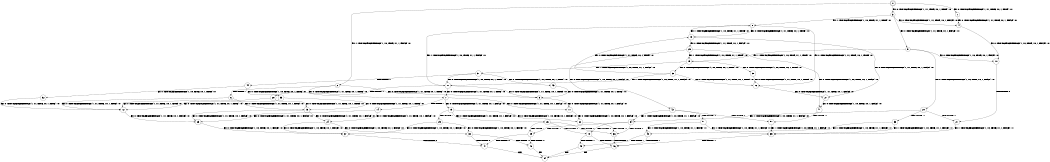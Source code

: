 digraph BCG {
size = "7, 10.5";
center = TRUE;
node [shape = circle];
0 [peripheries = 2];
0 -> 1 [label = "EX !0 !ATOMIC_EXCH_BRANCH (1, +1, TRUE, +0, 1, TRUE) !:0:"];
0 -> 2 [label = "EX !1 !ATOMIC_EXCH_BRANCH (1, +0, TRUE, +1, 1, FALSE) !:0:"];
0 -> 3 [label = "EX !0 !ATOMIC_EXCH_BRANCH (1, +1, TRUE, +0, 1, TRUE) !:0:"];
1 -> 4 [label = "EX !0 !ATOMIC_EXCH_BRANCH (1, +1, TRUE, +0, 1, FALSE) !:0:"];
2 -> 5 [label = "EX !0 !ATOMIC_EXCH_BRANCH (1, +1, TRUE, +0, 1, TRUE) !:0:"];
2 -> 6 [label = "TERMINATE !1"];
2 -> 7 [label = "EX !0 !ATOMIC_EXCH_BRANCH (1, +1, TRUE, +0, 1, TRUE) !:0:"];
3 -> 4 [label = "EX !0 !ATOMIC_EXCH_BRANCH (1, +1, TRUE, +0, 1, FALSE) !:0:"];
3 -> 8 [label = "EX !1 !ATOMIC_EXCH_BRANCH (1, +0, TRUE, +1, 1, TRUE) !:0:"];
3 -> 9 [label = "EX !0 !ATOMIC_EXCH_BRANCH (1, +1, TRUE, +0, 1, FALSE) !:0:"];
4 -> 10 [label = "EX !0 !ATOMIC_EXCH_BRANCH (1, +0, TRUE, +0, 1, FALSE) !:0:"];
5 -> 11 [label = "EX !0 !ATOMIC_EXCH_BRANCH (1, +1, TRUE, +0, 1, FALSE) !:0:"];
6 -> 12 [label = "EX !0 !ATOMIC_EXCH_BRANCH (1, +1, TRUE, +0, 1, TRUE) !:0:"];
6 -> 13 [label = "EX !0 !ATOMIC_EXCH_BRANCH (1, +1, TRUE, +0, 1, TRUE) !:0:"];
7 -> 11 [label = "EX !0 !ATOMIC_EXCH_BRANCH (1, +1, TRUE, +0, 1, FALSE) !:0:"];
7 -> 14 [label = "TERMINATE !1"];
7 -> 15 [label = "EX !0 !ATOMIC_EXCH_BRANCH (1, +1, TRUE, +0, 1, FALSE) !:0:"];
8 -> 16 [label = "EX !0 !ATOMIC_EXCH_BRANCH (1, +1, TRUE, +0, 1, TRUE) !:0:"];
8 -> 17 [label = "EX !1 !ATOMIC_EXCH_BRANCH (1, +0, TRUE, +1, 1, FALSE) !:0:"];
8 -> 18 [label = "EX !0 !ATOMIC_EXCH_BRANCH (1, +1, TRUE, +0, 1, TRUE) !:0:"];
9 -> 10 [label = "EX !0 !ATOMIC_EXCH_BRANCH (1, +0, TRUE, +0, 1, FALSE) !:0:"];
9 -> 19 [label = "EX !1 !ATOMIC_EXCH_BRANCH (1, +0, TRUE, +1, 1, TRUE) !:0:"];
9 -> 20 [label = "EX !0 !ATOMIC_EXCH_BRANCH (1, +0, TRUE, +0, 1, FALSE) !:0:"];
10 -> 21 [label = "TERMINATE !0"];
11 -> 22 [label = "EX !0 !ATOMIC_EXCH_BRANCH (1, +0, TRUE, +0, 1, FALSE) !:0:"];
12 -> 23 [label = "EX !0 !ATOMIC_EXCH_BRANCH (1, +1, TRUE, +0, 1, FALSE) !:0:"];
13 -> 23 [label = "EX !0 !ATOMIC_EXCH_BRANCH (1, +1, TRUE, +0, 1, FALSE) !:0:"];
13 -> 24 [label = "EX !0 !ATOMIC_EXCH_BRANCH (1, +1, TRUE, +0, 1, FALSE) !:0:"];
14 -> 23 [label = "EX !0 !ATOMIC_EXCH_BRANCH (1, +1, TRUE, +0, 1, FALSE) !:0:"];
14 -> 24 [label = "EX !0 !ATOMIC_EXCH_BRANCH (1, +1, TRUE, +0, 1, FALSE) !:0:"];
15 -> 22 [label = "EX !0 !ATOMIC_EXCH_BRANCH (1, +0, TRUE, +0, 1, FALSE) !:0:"];
15 -> 25 [label = "TERMINATE !1"];
15 -> 26 [label = "EX !0 !ATOMIC_EXCH_BRANCH (1, +0, TRUE, +0, 1, FALSE) !:0:"];
16 -> 27 [label = "EX !0 !ATOMIC_EXCH_BRANCH (1, +1, TRUE, +0, 1, FALSE) !:0:"];
17 -> 5 [label = "EX !0 !ATOMIC_EXCH_BRANCH (1, +1, TRUE, +0, 1, TRUE) !:0:"];
17 -> 28 [label = "TERMINATE !1"];
17 -> 7 [label = "EX !0 !ATOMIC_EXCH_BRANCH (1, +1, TRUE, +0, 1, TRUE) !:0:"];
18 -> 27 [label = "EX !0 !ATOMIC_EXCH_BRANCH (1, +1, TRUE, +0, 1, FALSE) !:0:"];
18 -> 8 [label = "EX !1 !ATOMIC_EXCH_BRANCH (1, +0, TRUE, +1, 1, TRUE) !:0:"];
18 -> 29 [label = "EX !0 !ATOMIC_EXCH_BRANCH (1, +1, TRUE, +0, 1, FALSE) !:0:"];
19 -> 30 [label = "EX !0 !ATOMIC_EXCH_BRANCH (1, +0, TRUE, +0, 1, TRUE) !:0:"];
19 -> 31 [label = "EX !1 !ATOMIC_EXCH_BRANCH (1, +0, TRUE, +1, 1, FALSE) !:0:"];
19 -> 32 [label = "EX !0 !ATOMIC_EXCH_BRANCH (1, +0, TRUE, +0, 1, TRUE) !:0:"];
20 -> 21 [label = "TERMINATE !0"];
20 -> 33 [label = "TERMINATE !0"];
20 -> 34 [label = "EX !1 !ATOMIC_EXCH_BRANCH (1, +0, TRUE, +1, 1, FALSE) !:0:"];
21 -> 35 [label = "EX !1 !ATOMIC_EXCH_BRANCH (1, +0, TRUE, +1, 1, FALSE) !:1:"];
22 -> 36 [label = "TERMINATE !0"];
23 -> 37 [label = "EX !0 !ATOMIC_EXCH_BRANCH (1, +0, TRUE, +0, 1, FALSE) !:0:"];
24 -> 37 [label = "EX !0 !ATOMIC_EXCH_BRANCH (1, +0, TRUE, +0, 1, FALSE) !:0:"];
24 -> 38 [label = "EX !0 !ATOMIC_EXCH_BRANCH (1, +0, TRUE, +0, 1, FALSE) !:0:"];
25 -> 37 [label = "EX !0 !ATOMIC_EXCH_BRANCH (1, +0, TRUE, +0, 1, FALSE) !:0:"];
25 -> 38 [label = "EX !0 !ATOMIC_EXCH_BRANCH (1, +0, TRUE, +0, 1, FALSE) !:0:"];
26 -> 36 [label = "TERMINATE !0"];
26 -> 39 [label = "TERMINATE !1"];
26 -> 40 [label = "TERMINATE !0"];
27 -> 41 [label = "EX !0 !ATOMIC_EXCH_BRANCH (1, +0, TRUE, +0, 1, FALSE) !:0:"];
28 -> 12 [label = "EX !0 !ATOMIC_EXCH_BRANCH (1, +1, TRUE, +0, 1, TRUE) !:0:"];
28 -> 13 [label = "EX !0 !ATOMIC_EXCH_BRANCH (1, +1, TRUE, +0, 1, TRUE) !:0:"];
29 -> 41 [label = "EX !0 !ATOMIC_EXCH_BRANCH (1, +0, TRUE, +0, 1, FALSE) !:0:"];
29 -> 19 [label = "EX !1 !ATOMIC_EXCH_BRANCH (1, +0, TRUE, +1, 1, TRUE) !:0:"];
29 -> 42 [label = "EX !0 !ATOMIC_EXCH_BRANCH (1, +0, TRUE, +0, 1, FALSE) !:0:"];
30 -> 16 [label = "EX !0 !ATOMIC_EXCH_BRANCH (1, +1, TRUE, +0, 1, TRUE) !:0:"];
31 -> 43 [label = "EX !0 !ATOMIC_EXCH_BRANCH (1, +0, TRUE, +0, 1, TRUE) !:0:"];
31 -> 44 [label = "TERMINATE !1"];
31 -> 17 [label = "EX !0 !ATOMIC_EXCH_BRANCH (1, +0, TRUE, +0, 1, TRUE) !:0:"];
32 -> 16 [label = "EX !0 !ATOMIC_EXCH_BRANCH (1, +1, TRUE, +0, 1, TRUE) !:0:"];
32 -> 17 [label = "EX !1 !ATOMIC_EXCH_BRANCH (1, +0, TRUE, +1, 1, FALSE) !:0:"];
32 -> 18 [label = "EX !0 !ATOMIC_EXCH_BRANCH (1, +1, TRUE, +0, 1, TRUE) !:0:"];
33 -> 35 [label = "EX !1 !ATOMIC_EXCH_BRANCH (1, +0, TRUE, +1, 1, FALSE) !:1:"];
33 -> 45 [label = "EX !1 !ATOMIC_EXCH_BRANCH (1, +0, TRUE, +1, 1, FALSE) !:1:"];
34 -> 36 [label = "TERMINATE !0"];
34 -> 39 [label = "TERMINATE !1"];
34 -> 40 [label = "TERMINATE !0"];
35 -> 46 [label = "TERMINATE !1"];
36 -> 46 [label = "TERMINATE !1"];
37 -> 47 [label = "TERMINATE !0"];
38 -> 47 [label = "TERMINATE !0"];
38 -> 48 [label = "TERMINATE !0"];
39 -> 47 [label = "TERMINATE !0"];
39 -> 48 [label = "TERMINATE !0"];
40 -> 46 [label = "TERMINATE !1"];
40 -> 49 [label = "TERMINATE !1"];
41 -> 50 [label = "TERMINATE !0"];
42 -> 50 [label = "TERMINATE !0"];
42 -> 51 [label = "TERMINATE !0"];
42 -> 34 [label = "EX !1 !ATOMIC_EXCH_BRANCH (1, +0, TRUE, +1, 1, FALSE) !:0:"];
43 -> 5 [label = "EX !0 !ATOMIC_EXCH_BRANCH (1, +1, TRUE, +0, 1, TRUE) !:0:"];
44 -> 52 [label = "EX !0 !ATOMIC_EXCH_BRANCH (1, +0, TRUE, +0, 1, TRUE) !:0:"];
44 -> 53 [label = "EX !0 !ATOMIC_EXCH_BRANCH (1, +0, TRUE, +0, 1, TRUE) !:0:"];
45 -> 46 [label = "TERMINATE !1"];
45 -> 49 [label = "TERMINATE !1"];
46 -> 54 [label = "exit"];
47 -> 54 [label = "exit"];
48 -> 54 [label = "exit"];
49 -> 54 [label = "exit"];
50 -> 35 [label = "EX !1 !ATOMIC_EXCH_BRANCH (1, +0, TRUE, +1, 1, FALSE) !:1:"];
51 -> 35 [label = "EX !1 !ATOMIC_EXCH_BRANCH (1, +0, TRUE, +1, 1, FALSE) !:1:"];
51 -> 45 [label = "EX !1 !ATOMIC_EXCH_BRANCH (1, +0, TRUE, +1, 1, FALSE) !:1:"];
52 -> 12 [label = "EX !0 !ATOMIC_EXCH_BRANCH (1, +1, TRUE, +0, 1, TRUE) !:0:"];
53 -> 12 [label = "EX !0 !ATOMIC_EXCH_BRANCH (1, +1, TRUE, +0, 1, TRUE) !:0:"];
53 -> 13 [label = "EX !0 !ATOMIC_EXCH_BRANCH (1, +1, TRUE, +0, 1, TRUE) !:0:"];
}
